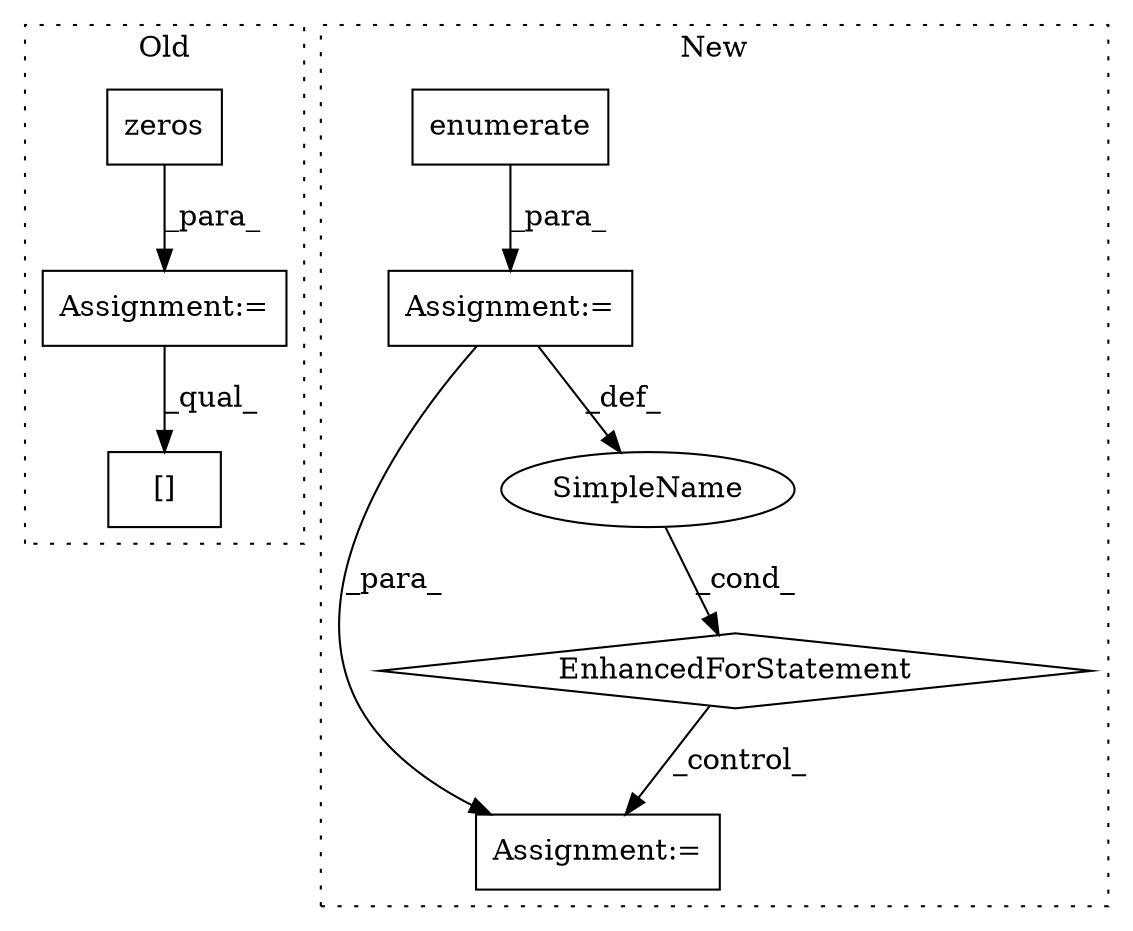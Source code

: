 digraph G {
subgraph cluster0 {
1 [label="zeros" a="32" s="1896,2027" l="17,-5" shape="box"];
3 [label="Assignment:=" a="7" s="1889" l="1" shape="box"];
7 [label="[]" a="2" s="2559,2569" l="4,1" shape="box"];
label = "Old";
style="dotted";
}
subgraph cluster1 {
2 [label="enumerate" a="32" s="2439,2460" l="10,1" shape="box"];
4 [label="Assignment:=" a="7" s="2488" l="1" shape="box"];
5 [label="Assignment:=" a="7" s="2343,2461" l="79,2" shape="box"];
6 [label="EnhancedForStatement" a="70" s="2343,2461" l="79,2" shape="diamond"];
8 [label="SimpleName" a="42" s="2426" l="10" shape="ellipse"];
label = "New";
style="dotted";
}
1 -> 3 [label="_para_"];
2 -> 5 [label="_para_"];
3 -> 7 [label="_qual_"];
5 -> 4 [label="_para_"];
5 -> 8 [label="_def_"];
6 -> 4 [label="_control_"];
8 -> 6 [label="_cond_"];
}